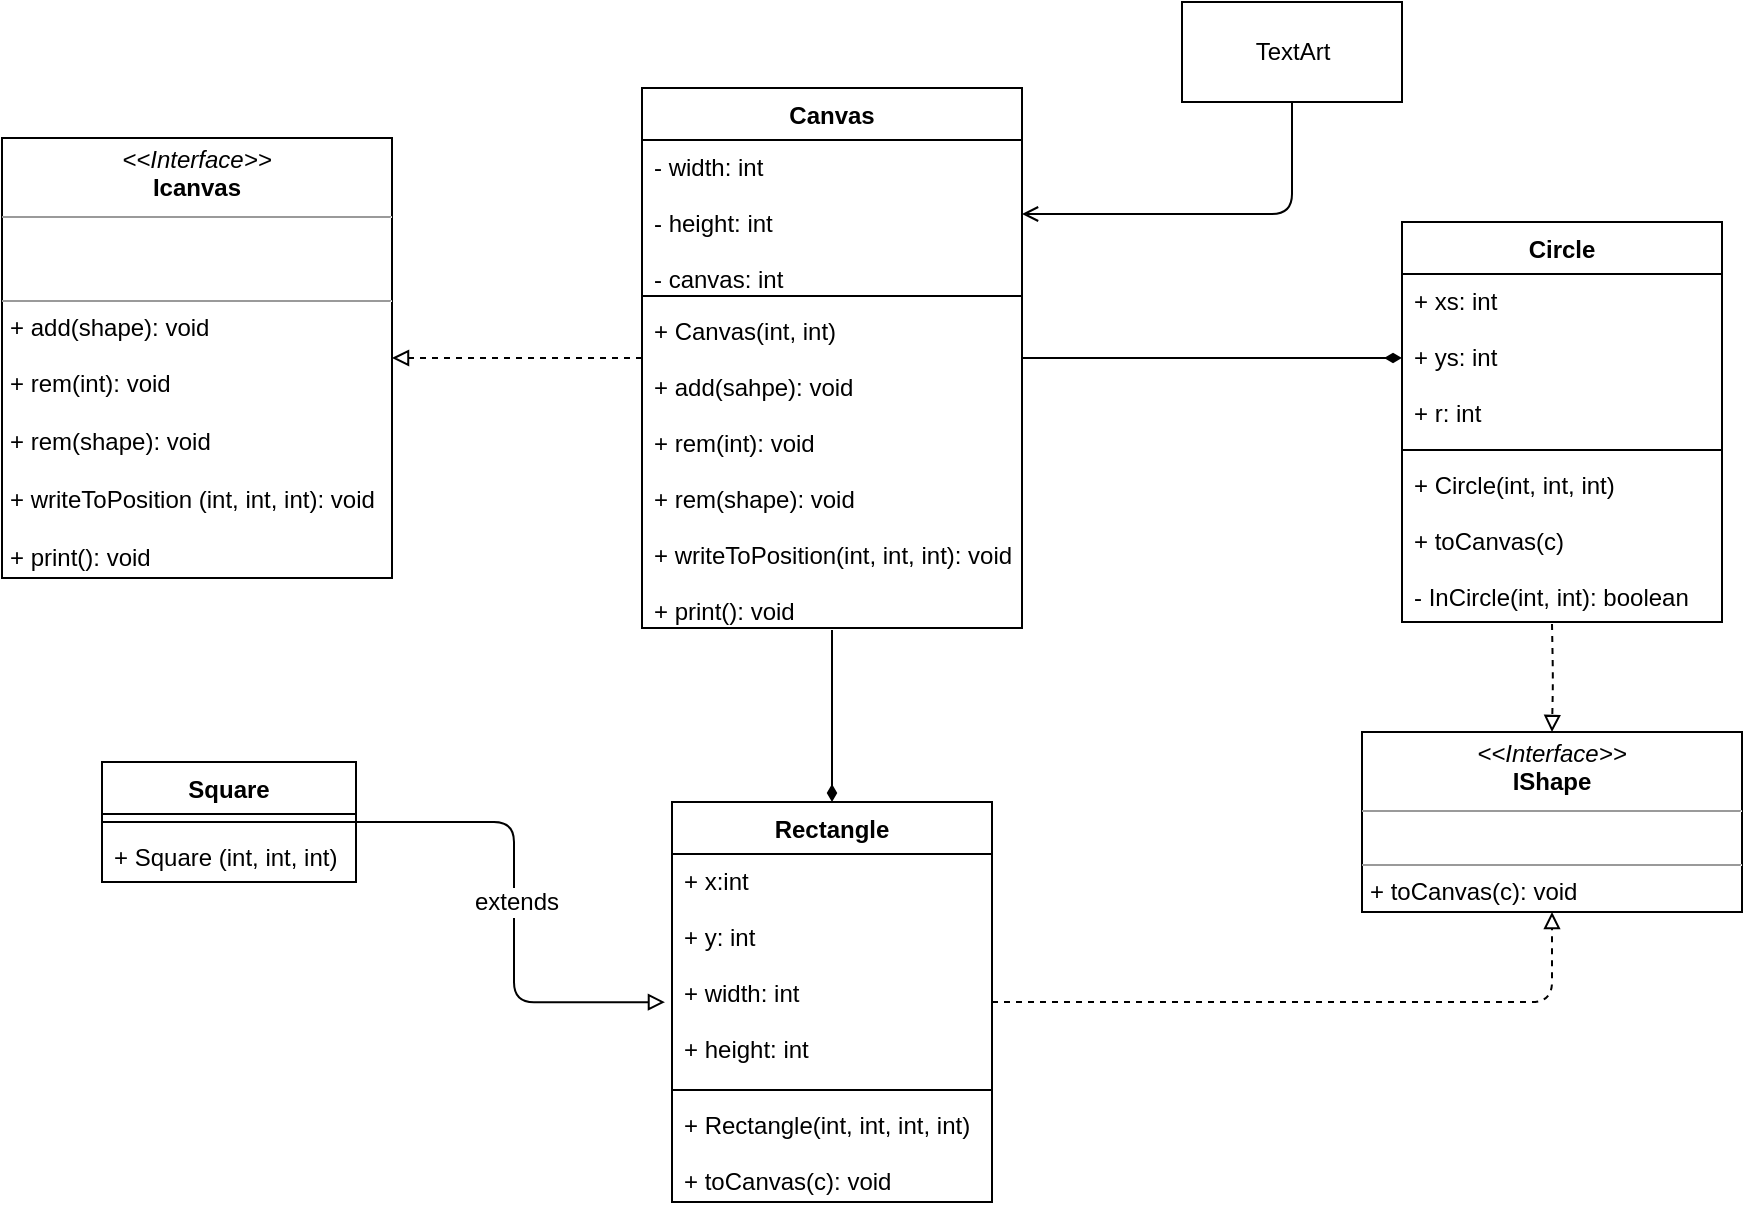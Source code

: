 <mxfile version="12.6.5" type="device"><diagram name="Page-1" id="b5b7bab2-c9e2-2cf4-8b2a-24fd1a2a6d21"><mxGraphModel dx="1005" dy="584" grid="1" gridSize="10" guides="1" tooltips="1" connect="1" arrows="1" fold="1" page="1" pageScale="1" pageWidth="1169" pageHeight="827" background="#ffffff" math="0" shadow="0"><root><mxCell id="0"/><mxCell id="1" parent="0"/><mxCell id="kj0WtKITG4en0Fd3kn4g-6" value="&lt;p style=&quot;margin: 0px ; margin-top: 4px ; text-align: center&quot;&gt;&lt;i&gt;&amp;lt;&amp;lt;Interface&amp;gt;&amp;gt;&lt;/i&gt;&lt;br&gt;&lt;b&gt;Icanvas&lt;/b&gt;&lt;/p&gt;&lt;hr size=&quot;1&quot;&gt;&lt;p style=&quot;margin: 0px ; margin-left: 4px&quot;&gt;&lt;br&gt;&lt;br&gt;&lt;/p&gt;&lt;hr size=&quot;1&quot;&gt;&lt;p style=&quot;margin: 0px 0px 0px 4px&quot;&gt;+ add(shape): void&lt;/p&gt;&lt;p style=&quot;margin: 0px 0px 0px 4px&quot;&gt;&lt;br&gt;&lt;/p&gt;&lt;p style=&quot;margin: 0px 0px 0px 4px&quot;&gt;+ rem(int): void&lt;/p&gt;&lt;p style=&quot;margin: 0px 0px 0px 4px&quot;&gt;&lt;br&gt;&lt;/p&gt;&lt;p style=&quot;margin: 0px 0px 0px 4px&quot;&gt;+ rem(shape): void&lt;/p&gt;&lt;p style=&quot;margin: 0px 0px 0px 4px&quot;&gt;&lt;br&gt;&lt;/p&gt;&lt;p style=&quot;margin: 0px 0px 0px 4px&quot;&gt;+ writeToPosition (int, int, int): void&lt;/p&gt;&lt;p style=&quot;margin: 0px 0px 0px 4px&quot;&gt;&lt;br&gt;&lt;/p&gt;&lt;p style=&quot;margin: 0px 0px 0px 4px&quot;&gt;+ print(): void&lt;/p&gt;" style="verticalAlign=top;align=left;overflow=fill;fontSize=12;fontFamily=Helvetica;html=1;" vertex="1" parent="1"><mxGeometry x="120" y="78" width="195" height="220" as="geometry"/></mxCell><mxCell id="kj0WtKITG4en0Fd3kn4g-25" style="edgeStyle=orthogonalEdgeStyle;rounded=1;orthogonalLoop=1;jettySize=auto;html=1;entryX=-0.022;entryY=0.65;entryDx=0;entryDy=0;endArrow=block;endFill=0;strokeWidth=1;entryPerimeter=0;" edge="1" parent="1" source="kj0WtKITG4en0Fd3kn4g-8" target="kj0WtKITG4en0Fd3kn4g-22"><mxGeometry relative="1" as="geometry"/></mxCell><mxCell id="kj0WtKITG4en0Fd3kn4g-26" value="extends" style="text;html=1;align=center;verticalAlign=middle;resizable=0;points=[];labelBackgroundColor=#ffffff;" vertex="1" connectable="0" parent="kj0WtKITG4en0Fd3kn4g-25"><mxGeometry x="-0.29" y="1" relative="1" as="geometry"><mxPoint y="32" as="offset"/></mxGeometry></mxCell><mxCell id="kj0WtKITG4en0Fd3kn4g-8" value="Square" style="swimlane;fontStyle=1;align=center;verticalAlign=top;childLayout=stackLayout;horizontal=1;startSize=26;horizontalStack=0;resizeParent=1;resizeParentMax=0;resizeLast=0;collapsible=1;marginBottom=0;" vertex="1" parent="1"><mxGeometry x="170" y="390" width="127" height="60" as="geometry"/></mxCell><mxCell id="kj0WtKITG4en0Fd3kn4g-10" value="" style="line;strokeWidth=1;fillColor=none;align=left;verticalAlign=middle;spacingTop=-1;spacingLeft=3;spacingRight=3;rotatable=0;labelPosition=right;points=[];portConstraint=eastwest;" vertex="1" parent="kj0WtKITG4en0Fd3kn4g-8"><mxGeometry y="26" width="127" height="8" as="geometry"/></mxCell><mxCell id="kj0WtKITG4en0Fd3kn4g-11" value="+ Square (int, int, int)" style="text;strokeColor=none;fillColor=none;align=left;verticalAlign=top;spacingLeft=4;spacingRight=4;overflow=hidden;rotatable=0;points=[[0,0.5],[1,0.5]];portConstraint=eastwest;" vertex="1" parent="kj0WtKITG4en0Fd3kn4g-8"><mxGeometry y="34" width="127" height="26" as="geometry"/></mxCell><mxCell id="kj0WtKITG4en0Fd3kn4g-30" style="edgeStyle=orthogonalEdgeStyle;rounded=1;orthogonalLoop=1;jettySize=auto;html=1;entryX=1;entryY=0.5;entryDx=0;entryDy=0;dashed=1;endArrow=block;endFill=0;strokeWidth=1;" edge="1" parent="1" source="kj0WtKITG4en0Fd3kn4g-12" target="kj0WtKITG4en0Fd3kn4g-6"><mxGeometry relative="1" as="geometry"/></mxCell><mxCell id="kj0WtKITG4en0Fd3kn4g-34" style="edgeStyle=orthogonalEdgeStyle;rounded=1;orthogonalLoop=1;jettySize=auto;html=1;entryX=0;entryY=0.5;entryDx=0;entryDy=0;endArrow=diamondThin;endFill=1;strokeWidth=1;" edge="1" parent="1" source="kj0WtKITG4en0Fd3kn4g-12" target="kj0WtKITG4en0Fd3kn4g-17"><mxGeometry relative="1" as="geometry"/></mxCell><mxCell id="kj0WtKITG4en0Fd3kn4g-12" value="Canvas" style="swimlane;fontStyle=1;align=center;verticalAlign=top;childLayout=stackLayout;horizontal=1;startSize=26;horizontalStack=0;resizeParent=1;resizeParentMax=0;resizeLast=0;collapsible=1;marginBottom=0;" vertex="1" parent="1"><mxGeometry x="440" y="53" width="190" height="270" as="geometry"><mxRectangle x="310" y="140" width="80" height="26" as="alternateBounds"/></mxGeometry></mxCell><mxCell id="kj0WtKITG4en0Fd3kn4g-13" value="- width: int&#10;&#10;- height: int&#10;&#10;- canvas: int" style="text;strokeColor=none;fillColor=none;align=left;verticalAlign=top;spacingLeft=4;spacingRight=4;overflow=hidden;rotatable=0;points=[[0,0.5],[1,0.5]];portConstraint=eastwest;" vertex="1" parent="kj0WtKITG4en0Fd3kn4g-12"><mxGeometry y="26" width="190" height="74" as="geometry"/></mxCell><mxCell id="kj0WtKITG4en0Fd3kn4g-14" value="" style="line;strokeWidth=1;fillColor=none;align=left;verticalAlign=middle;spacingTop=-1;spacingLeft=3;spacingRight=3;rotatable=0;labelPosition=right;points=[];portConstraint=eastwest;" vertex="1" parent="kj0WtKITG4en0Fd3kn4g-12"><mxGeometry y="100" width="190" height="8" as="geometry"/></mxCell><mxCell id="kj0WtKITG4en0Fd3kn4g-15" value="+ Canvas(int, int)&#10;&#10;+ add(sahpe): void&#10;&#10;+ rem(int): void&#10;&#10;+ rem(shape): void&#10;&#10;+ writeToPosition(int, int, int): void&#10;&#10;+ print(): void" style="text;strokeColor=none;fillColor=none;align=left;verticalAlign=top;spacingLeft=4;spacingRight=4;overflow=hidden;rotatable=0;points=[[0,0.5],[1,0.5]];portConstraint=eastwest;" vertex="1" parent="kj0WtKITG4en0Fd3kn4g-12"><mxGeometry y="108" width="190" height="162" as="geometry"/></mxCell><mxCell id="kj0WtKITG4en0Fd3kn4g-16" value="Circle" style="swimlane;fontStyle=1;align=center;verticalAlign=top;childLayout=stackLayout;horizontal=1;startSize=26;horizontalStack=0;resizeParent=1;resizeParentMax=0;resizeLast=0;collapsible=1;marginBottom=0;" vertex="1" parent="1"><mxGeometry x="820" y="120" width="160" height="200" as="geometry"/></mxCell><mxCell id="kj0WtKITG4en0Fd3kn4g-17" value="+ xs: int&#10;&#10;+ ys: int&#10;&#10;+ r: int" style="text;strokeColor=none;fillColor=none;align=left;verticalAlign=top;spacingLeft=4;spacingRight=4;overflow=hidden;rotatable=0;points=[[0,0.5],[1,0.5]];portConstraint=eastwest;" vertex="1" parent="kj0WtKITG4en0Fd3kn4g-16"><mxGeometry y="26" width="160" height="84" as="geometry"/></mxCell><mxCell id="kj0WtKITG4en0Fd3kn4g-18" value="" style="line;strokeWidth=1;fillColor=none;align=left;verticalAlign=middle;spacingTop=-1;spacingLeft=3;spacingRight=3;rotatable=0;labelPosition=right;points=[];portConstraint=eastwest;" vertex="1" parent="kj0WtKITG4en0Fd3kn4g-16"><mxGeometry y="110" width="160" height="8" as="geometry"/></mxCell><mxCell id="kj0WtKITG4en0Fd3kn4g-19" value="+ Circle(int, int, int)&#10;&#10;+ toCanvas(c)&#10;&#10;- InCircle(int, int): boolean" style="text;strokeColor=none;fillColor=none;align=left;verticalAlign=top;spacingLeft=4;spacingRight=4;overflow=hidden;rotatable=0;points=[[0,0.5],[1,0.5]];portConstraint=eastwest;" vertex="1" parent="kj0WtKITG4en0Fd3kn4g-16"><mxGeometry y="118" width="160" height="82" as="geometry"/></mxCell><mxCell id="kj0WtKITG4en0Fd3kn4g-20" value="&lt;p style=&quot;margin: 0px ; margin-top: 4px ; text-align: center&quot;&gt;&lt;i&gt;&amp;lt;&amp;lt;Interface&amp;gt;&amp;gt;&lt;/i&gt;&lt;br&gt;&lt;b&gt;IShape&lt;/b&gt;&lt;/p&gt;&lt;hr size=&quot;1&quot;&gt;&lt;p style=&quot;margin: 0px ; margin-left: 4px&quot;&gt;&lt;br&gt;&lt;/p&gt;&lt;hr size=&quot;1&quot;&gt;&lt;p style=&quot;margin: 0px ; margin-left: 4px&quot;&gt;+ toCanvas(c): void&lt;br&gt;&lt;/p&gt;" style="verticalAlign=top;align=left;overflow=fill;fontSize=12;fontFamily=Helvetica;html=1;" vertex="1" parent="1"><mxGeometry x="800" y="375" width="190" height="90" as="geometry"/></mxCell><mxCell id="kj0WtKITG4en0Fd3kn4g-28" style="edgeStyle=orthogonalEdgeStyle;rounded=1;orthogonalLoop=1;jettySize=auto;html=1;entryX=0.5;entryY=1;entryDx=0;entryDy=0;endArrow=block;endFill=0;strokeWidth=1;dashed=1;" edge="1" parent="1" source="kj0WtKITG4en0Fd3kn4g-21" target="kj0WtKITG4en0Fd3kn4g-20"><mxGeometry relative="1" as="geometry"/></mxCell><mxCell id="kj0WtKITG4en0Fd3kn4g-21" value="Rectangle" style="swimlane;fontStyle=1;align=center;verticalAlign=top;childLayout=stackLayout;horizontal=1;startSize=26;horizontalStack=0;resizeParent=1;resizeParentMax=0;resizeLast=0;collapsible=1;marginBottom=0;" vertex="1" parent="1"><mxGeometry x="455" y="410" width="160" height="200" as="geometry"/></mxCell><mxCell id="kj0WtKITG4en0Fd3kn4g-22" value="+ x:int&#10;&#10;+ y: int&#10;&#10;+ width: int&#10;&#10;+ height: int" style="text;strokeColor=none;fillColor=none;align=left;verticalAlign=top;spacingLeft=4;spacingRight=4;overflow=hidden;rotatable=0;points=[[0,0.5],[1,0.5]];portConstraint=eastwest;" vertex="1" parent="kj0WtKITG4en0Fd3kn4g-21"><mxGeometry y="26" width="160" height="114" as="geometry"/></mxCell><mxCell id="kj0WtKITG4en0Fd3kn4g-23" value="" style="line;strokeWidth=1;fillColor=none;align=left;verticalAlign=middle;spacingTop=-1;spacingLeft=3;spacingRight=3;rotatable=0;labelPosition=right;points=[];portConstraint=eastwest;" vertex="1" parent="kj0WtKITG4en0Fd3kn4g-21"><mxGeometry y="140" width="160" height="8" as="geometry"/></mxCell><mxCell id="kj0WtKITG4en0Fd3kn4g-24" value="+ Rectangle(int, int, int, int)&#10;&#10;+ toCanvas(c): void" style="text;strokeColor=none;fillColor=none;align=left;verticalAlign=top;spacingLeft=4;spacingRight=4;overflow=hidden;rotatable=0;points=[[0,0.5],[1,0.5]];portConstraint=eastwest;" vertex="1" parent="kj0WtKITG4en0Fd3kn4g-21"><mxGeometry y="148" width="160" height="52" as="geometry"/></mxCell><mxCell id="kj0WtKITG4en0Fd3kn4g-29" style="edgeStyle=orthogonalEdgeStyle;rounded=1;orthogonalLoop=1;jettySize=auto;html=1;entryX=0.5;entryY=0;entryDx=0;entryDy=0;endArrow=block;endFill=0;strokeWidth=1;dashed=1;" edge="1" parent="1" target="kj0WtKITG4en0Fd3kn4g-20"><mxGeometry relative="1" as="geometry"><mxPoint x="895" y="321" as="sourcePoint"/></mxGeometry></mxCell><mxCell id="kj0WtKITG4en0Fd3kn4g-32" style="edgeStyle=orthogonalEdgeStyle;rounded=1;orthogonalLoop=1;jettySize=auto;html=1;entryX=1;entryY=0.5;entryDx=0;entryDy=0;endArrow=open;endFill=0;strokeWidth=1;" edge="1" parent="1" source="kj0WtKITG4en0Fd3kn4g-31" target="kj0WtKITG4en0Fd3kn4g-13"><mxGeometry relative="1" as="geometry"/></mxCell><mxCell id="kj0WtKITG4en0Fd3kn4g-31" value="TextArt" style="html=1;" vertex="1" parent="1"><mxGeometry x="710" y="10" width="110" height="50" as="geometry"/></mxCell><mxCell id="kj0WtKITG4en0Fd3kn4g-33" style="edgeStyle=orthogonalEdgeStyle;rounded=1;orthogonalLoop=1;jettySize=auto;html=1;endArrow=diamondThin;endFill=1;strokeWidth=1;entryX=0.5;entryY=0;entryDx=0;entryDy=0;exitX=0.5;exitY=1.006;exitDx=0;exitDy=0;exitPerimeter=0;" edge="1" parent="1" source="kj0WtKITG4en0Fd3kn4g-15" target="kj0WtKITG4en0Fd3kn4g-21"><mxGeometry relative="1" as="geometry"/></mxCell></root></mxGraphModel></diagram></mxfile>